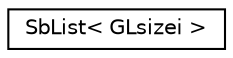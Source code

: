 digraph "Graphical Class Hierarchy"
{
 // LATEX_PDF_SIZE
  edge [fontname="Helvetica",fontsize="10",labelfontname="Helvetica",labelfontsize="10"];
  node [fontname="Helvetica",fontsize="10",shape=record];
  rankdir="LR";
  Node0 [label="SbList\< GLsizei \>",height=0.2,width=0.4,color="black", fillcolor="white", style="filled",URL="$classSbList.html",tooltip=" "];
}
